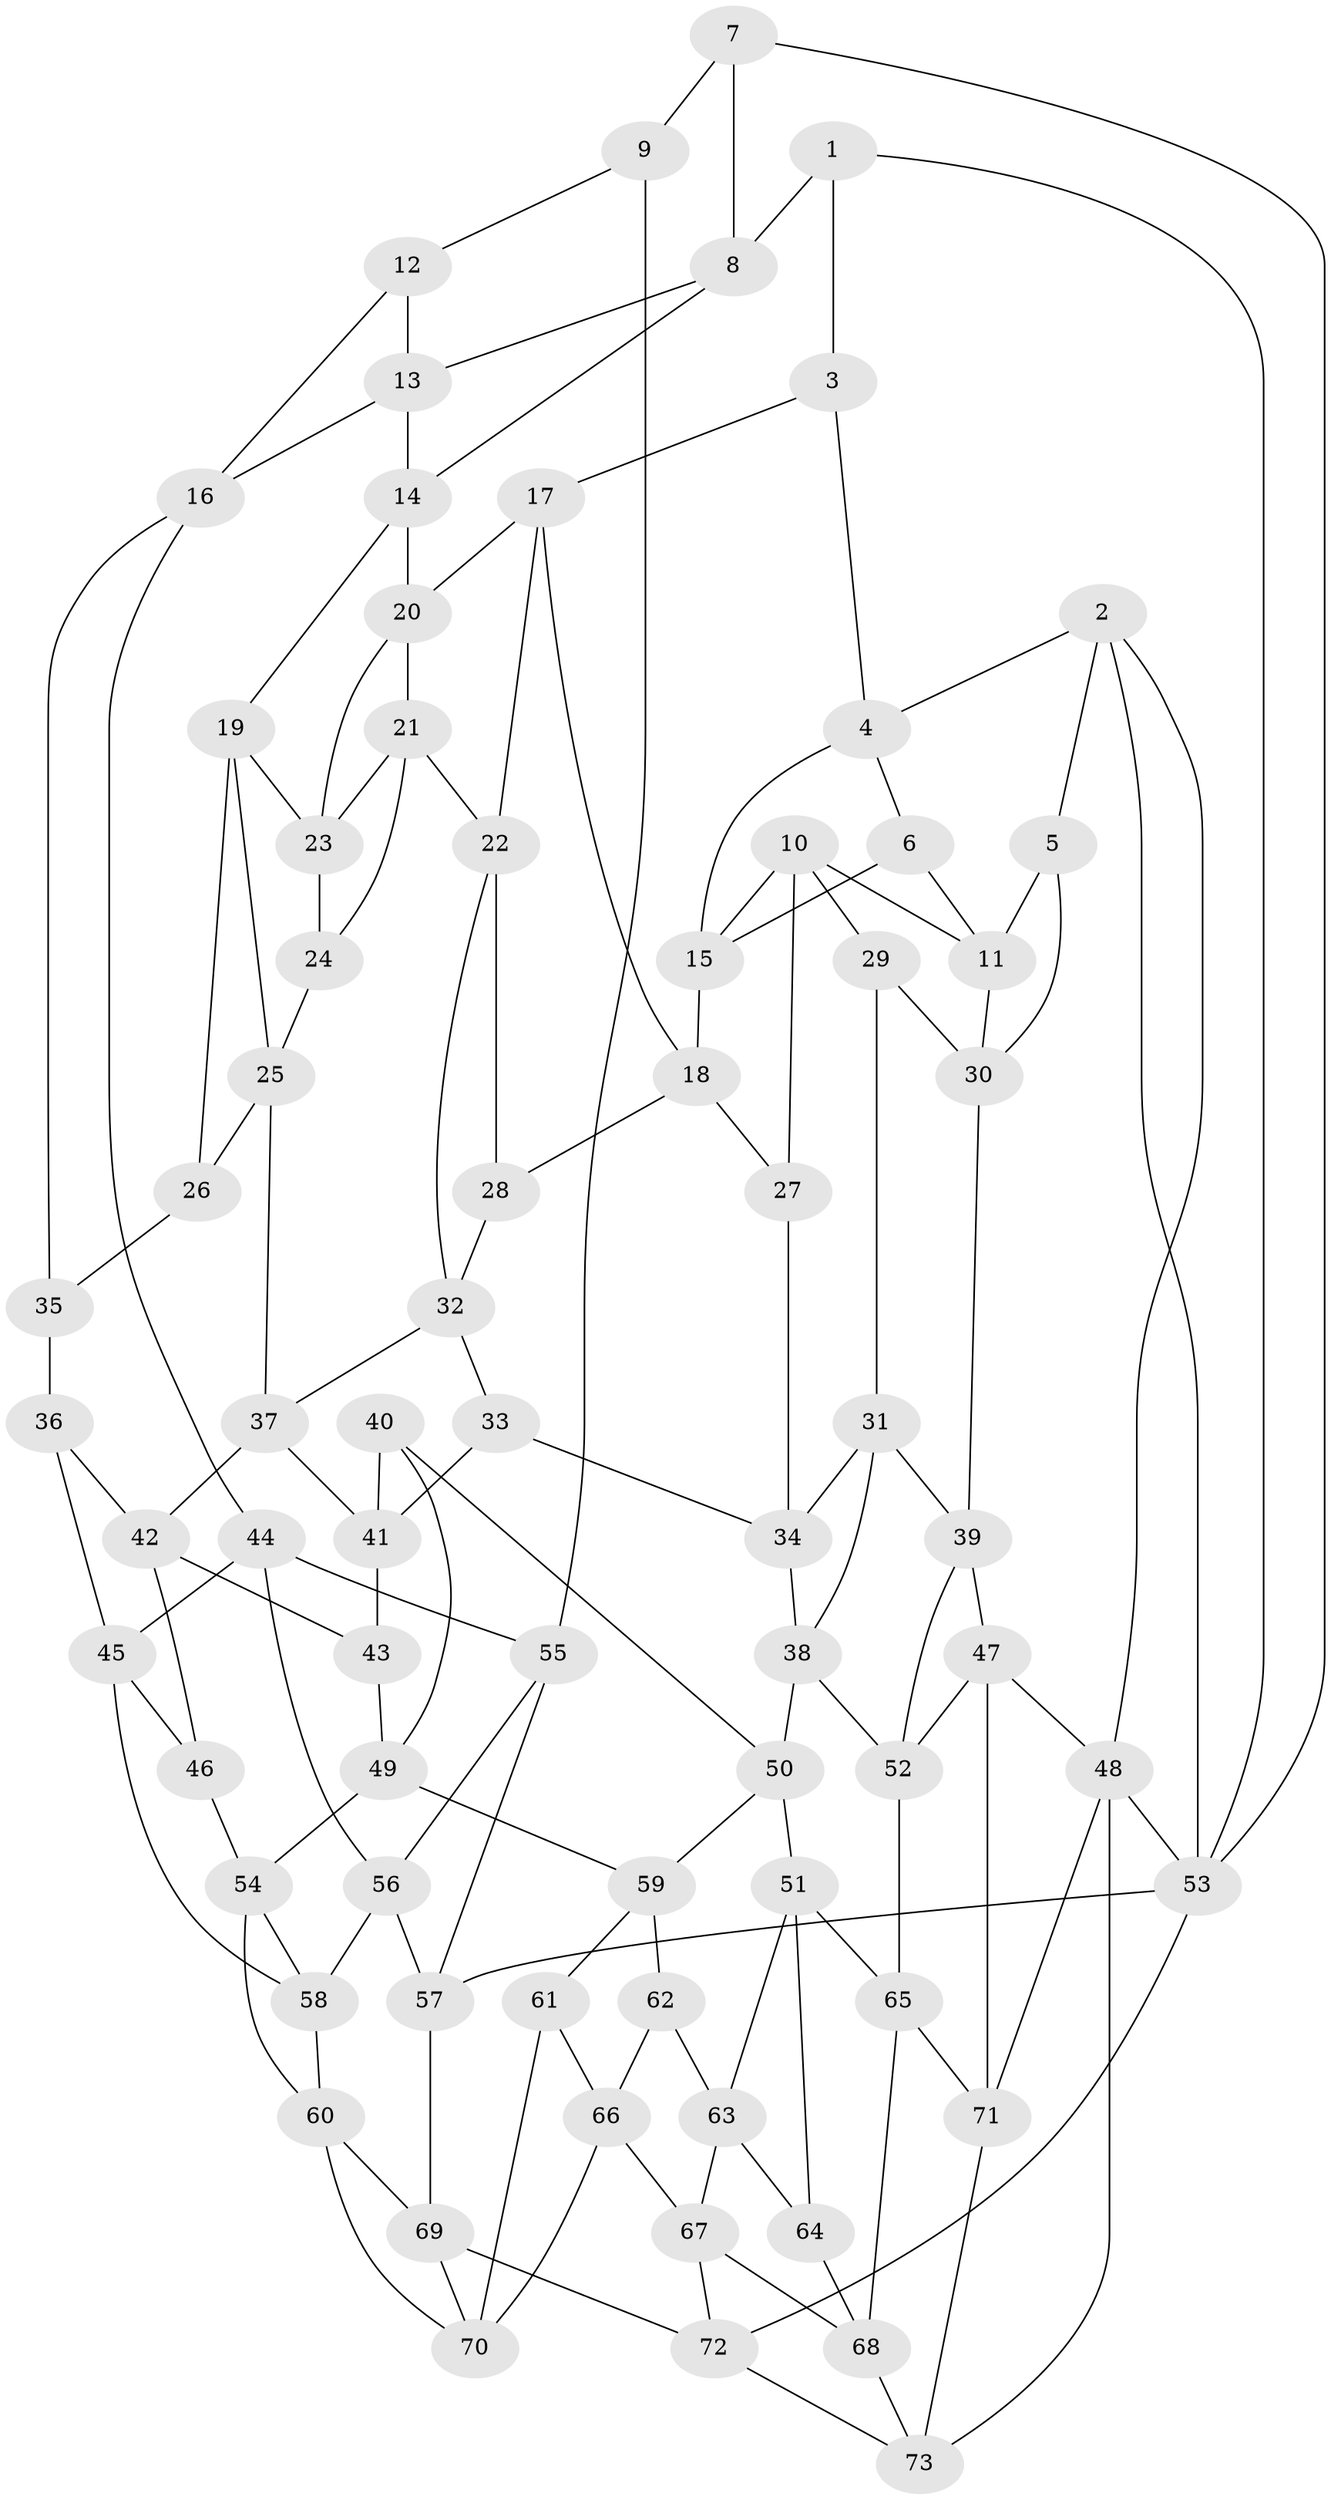 // original degree distribution, {3: 0.02054794520547945, 4: 0.2465753424657534, 6: 0.2465753424657534, 5: 0.4863013698630137}
// Generated by graph-tools (version 1.1) at 2025/51/03/09/25 03:51:11]
// undirected, 73 vertices, 137 edges
graph export_dot {
graph [start="1"]
  node [color=gray90,style=filled];
  1;
  2;
  3;
  4;
  5;
  6;
  7;
  8;
  9;
  10;
  11;
  12;
  13;
  14;
  15;
  16;
  17;
  18;
  19;
  20;
  21;
  22;
  23;
  24;
  25;
  26;
  27;
  28;
  29;
  30;
  31;
  32;
  33;
  34;
  35;
  36;
  37;
  38;
  39;
  40;
  41;
  42;
  43;
  44;
  45;
  46;
  47;
  48;
  49;
  50;
  51;
  52;
  53;
  54;
  55;
  56;
  57;
  58;
  59;
  60;
  61;
  62;
  63;
  64;
  65;
  66;
  67;
  68;
  69;
  70;
  71;
  72;
  73;
  1 -- 3 [weight=1.0];
  1 -- 8 [weight=1.0];
  1 -- 53 [weight=1.0];
  2 -- 4 [weight=1.0];
  2 -- 5 [weight=1.0];
  2 -- 48 [weight=1.0];
  2 -- 53 [weight=1.0];
  3 -- 4 [weight=1.0];
  3 -- 17 [weight=1.0];
  4 -- 6 [weight=1.0];
  4 -- 15 [weight=1.0];
  5 -- 11 [weight=1.0];
  5 -- 30 [weight=1.0];
  6 -- 11 [weight=1.0];
  6 -- 15 [weight=1.0];
  7 -- 8 [weight=1.0];
  7 -- 9 [weight=1.0];
  7 -- 53 [weight=1.0];
  8 -- 13 [weight=1.0];
  8 -- 14 [weight=1.0];
  9 -- 12 [weight=1.0];
  9 -- 55 [weight=1.0];
  10 -- 11 [weight=1.0];
  10 -- 15 [weight=1.0];
  10 -- 27 [weight=1.0];
  10 -- 29 [weight=1.0];
  11 -- 30 [weight=1.0];
  12 -- 13 [weight=1.0];
  12 -- 16 [weight=1.0];
  13 -- 14 [weight=1.0];
  13 -- 16 [weight=1.0];
  14 -- 19 [weight=1.0];
  14 -- 20 [weight=1.0];
  15 -- 18 [weight=1.0];
  16 -- 35 [weight=1.0];
  16 -- 44 [weight=1.0];
  17 -- 18 [weight=1.0];
  17 -- 20 [weight=1.0];
  17 -- 22 [weight=1.0];
  18 -- 27 [weight=1.0];
  18 -- 28 [weight=1.0];
  19 -- 23 [weight=1.0];
  19 -- 25 [weight=1.0];
  19 -- 26 [weight=1.0];
  20 -- 21 [weight=1.0];
  20 -- 23 [weight=1.0];
  21 -- 22 [weight=1.0];
  21 -- 23 [weight=1.0];
  21 -- 24 [weight=1.0];
  22 -- 28 [weight=1.0];
  22 -- 32 [weight=1.0];
  23 -- 24 [weight=1.0];
  24 -- 25 [weight=1.0];
  25 -- 26 [weight=1.0];
  25 -- 37 [weight=1.0];
  26 -- 35 [weight=2.0];
  27 -- 34 [weight=1.0];
  28 -- 32 [weight=1.0];
  29 -- 30 [weight=1.0];
  29 -- 31 [weight=1.0];
  30 -- 39 [weight=1.0];
  31 -- 34 [weight=1.0];
  31 -- 38 [weight=1.0];
  31 -- 39 [weight=1.0];
  32 -- 33 [weight=1.0];
  32 -- 37 [weight=1.0];
  33 -- 34 [weight=1.0];
  33 -- 41 [weight=1.0];
  34 -- 38 [weight=1.0];
  35 -- 36 [weight=1.0];
  36 -- 42 [weight=1.0];
  36 -- 45 [weight=1.0];
  37 -- 41 [weight=1.0];
  37 -- 42 [weight=1.0];
  38 -- 50 [weight=1.0];
  38 -- 52 [weight=1.0];
  39 -- 47 [weight=1.0];
  39 -- 52 [weight=1.0];
  40 -- 41 [weight=1.0];
  40 -- 49 [weight=1.0];
  40 -- 50 [weight=1.0];
  41 -- 43 [weight=1.0];
  42 -- 43 [weight=1.0];
  42 -- 46 [weight=1.0];
  43 -- 49 [weight=1.0];
  44 -- 45 [weight=1.0];
  44 -- 55 [weight=1.0];
  44 -- 56 [weight=1.0];
  45 -- 46 [weight=1.0];
  45 -- 58 [weight=1.0];
  46 -- 54 [weight=1.0];
  47 -- 48 [weight=1.0];
  47 -- 52 [weight=1.0];
  47 -- 71 [weight=1.0];
  48 -- 53 [weight=1.0];
  48 -- 71 [weight=1.0];
  48 -- 73 [weight=1.0];
  49 -- 54 [weight=1.0];
  49 -- 59 [weight=1.0];
  50 -- 51 [weight=1.0];
  50 -- 59 [weight=1.0];
  51 -- 63 [weight=1.0];
  51 -- 64 [weight=1.0];
  51 -- 65 [weight=1.0];
  52 -- 65 [weight=1.0];
  53 -- 57 [weight=1.0];
  53 -- 72 [weight=1.0];
  54 -- 58 [weight=1.0];
  54 -- 60 [weight=1.0];
  55 -- 56 [weight=1.0];
  55 -- 57 [weight=1.0];
  56 -- 57 [weight=1.0];
  56 -- 58 [weight=1.0];
  57 -- 69 [weight=1.0];
  58 -- 60 [weight=1.0];
  59 -- 61 [weight=1.0];
  59 -- 62 [weight=1.0];
  60 -- 69 [weight=1.0];
  60 -- 70 [weight=1.0];
  61 -- 66 [weight=1.0];
  61 -- 70 [weight=1.0];
  62 -- 63 [weight=1.0];
  62 -- 66 [weight=1.0];
  63 -- 64 [weight=1.0];
  63 -- 67 [weight=1.0];
  64 -- 68 [weight=1.0];
  65 -- 68 [weight=1.0];
  65 -- 71 [weight=1.0];
  66 -- 67 [weight=1.0];
  66 -- 70 [weight=1.0];
  67 -- 68 [weight=1.0];
  67 -- 72 [weight=1.0];
  68 -- 73 [weight=1.0];
  69 -- 70 [weight=1.0];
  69 -- 72 [weight=1.0];
  71 -- 73 [weight=1.0];
  72 -- 73 [weight=1.0];
}

